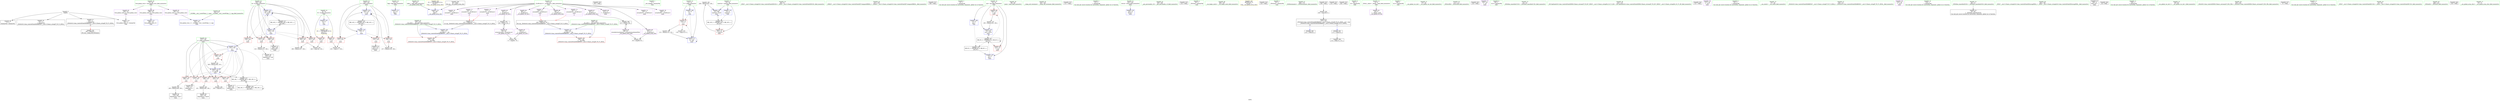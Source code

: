 digraph "SVFG" {
	label="SVFG";

	Node0x564419b08f90 [shape=record,color=grey,label="{NodeID: 0\nNullPtr}"];
	Node0x564419b08f90 -> Node0x564419b21620[style=solid];
	Node0x564419b08f90 -> Node0x564419b21720[style=solid];
	Node0x564419b08f90 -> Node0x564419b217f0[style=solid];
	Node0x564419b08f90 -> Node0x564419b25d60[style=solid];
	Node0x564419b20de0 [shape=record,color=red,label="{NodeID: 97\n159\<--105\n\<--i4\nmain\n}"];
	Node0x564419b20de0 -> Node0x564419b263e0[style=solid];
	Node0x564419b1e450 [shape=record,color=green,label="{NodeID: 14\n8\<--10\nN\<--N_field_insensitive\nGlob }"];
	Node0x564419b1e450 -> Node0x564419b23450[style=solid];
	Node0x564419b1e450 -> Node0x564419b23520[style=solid];
	Node0x564419b1e450 -> Node0x564419b205e0[style=solid];
	Node0x564419b24100 [shape=record,color=grey,label="{NodeID: 194\n152 = Binary(151, 138, )\n}"];
	Node0x564419b24100 -> Node0x564419b21c30[style=solid];
	Node0x564419b209b0 [shape=record,color=blue,label="{NodeID: 111\n21\<--22\nflag\<--\nGlob }"];
	Node0x564419b1f250 [shape=record,color=green,label="{NodeID: 28\n81\<--82\n.addr\<--.addr_field_insensitive\n__cxx_global_array_dtor\n}"];
	Node0x564419b1f250 -> Node0x564419b25e30[style=solid];
	Node0x564419b26650 [shape=record,color=blue,label="{NodeID: 125\n105\<--198\ni4\<--inc32\nmain\n}"];
	Node0x564419b26650 -> Node0x564419b23ba0[style=dashed];
	Node0x564419b26650 -> Node0x564419b23c70[style=dashed];
	Node0x564419b26650 -> Node0x564419b20d10[style=dashed];
	Node0x564419b26650 -> Node0x564419b20de0[style=dashed];
	Node0x564419b26650 -> Node0x564419b20eb0[style=dashed];
	Node0x564419b26650 -> Node0x564419b26650[style=dashed];
	Node0x564419b26650 -> Node0x564419b36660[style=dashed];
	Node0x564419b1ff30 [shape=record,color=green,label="{NodeID: 42\n230\<--231\n__rhs.addr\<--__rhs.addr_field_insensitive\n_ZStltIcSt11char_traitsIcESaIcEEbRKNSt7__cxx1112basic_stringIT_T0_T1_EESA_\n}"];
	Node0x564419b1ff30 -> Node0x564419b20510[style=solid];
	Node0x564419b1ff30 -> Node0x564419b268c0[style=solid];
	Node0x564419b21c30 [shape=record,color=black,label="{NodeID: 56\n153\<--152\nidxprom10\<--sub\nmain\n}"];
	Node0x564419b22790 [shape=record,color=purple,label="{NodeID: 70\n133\<--17\narrayidx\<--_Z1sB5cxx11\nmain\n}"];
	Node0x564419b41980 [shape=record,color=black,label="{NodeID: 250\n202 = PHI()\n}"];
	Node0x564419b23380 [shape=record,color=purple,label="{NodeID: 84\n88\<--87\narraydestroy.element\<--arraydestroy.elementPast\n__cxx_global_array_dtor\n}"];
	Node0x564419b23380 -> Node0x564419b2a590[style=solid];
	Node0x564419b23380 -> Node0x564419b24b80[style=solid];
	Node0x564419b16780 [shape=record,color=green,label="{NodeID: 1\n7\<--1\n__dso_handle\<--dummyObj\nGlob }"];
	Node0x564419b20eb0 [shape=record,color=red,label="{NodeID: 98\n197\<--105\n\<--i4\nmain\n}"];
	Node0x564419b20eb0 -> Node0x564419b24400[style=solid];
	Node0x564419b1e550 [shape=record,color=green,label="{NodeID: 15\n11\<--12\nT\<--T_field_insensitive\nGlob }"];
	Node0x564419b1e550 -> Node0x564419b235f0[style=solid];
	Node0x564419b1e550 -> Node0x564419b206b0[style=solid];
	Node0x564419b1e550 -> Node0x564419b25fd0[style=solid];
	Node0x564419b24280 [shape=record,color=grey,label="{NodeID: 195\n206 = Binary(205, 138, )\n}"];
	Node0x564419b24280 -> Node0x564419b26720[style=solid];
	Node0x564419b20ab0 [shape=record,color=blue,label="{NodeID: 112\n280\<--33\nllvm.global_ctors_0\<--\nGlob }"];
	Node0x564419b1f320 [shape=record,color=green,label="{NodeID: 29\n90\<--91\n_ZNSt7__cxx1112basic_stringIcSt11char_traitsIcESaIcEED1Ev\<--_ZNSt7__cxx1112basic_stringIcSt11char_traitsIcESaIcEED1Ev_field_insensitive\n}"];
	Node0x564419b26720 [shape=record,color=blue,label="{NodeID: 126\n15\<--206\ncaseCnt\<--inc35\nmain\n}"];
	Node0x564419b26720 -> Node0x564419b35c60[style=dashed];
	Node0x564419b20000 [shape=record,color=green,label="{NodeID: 43\n237\<--238\n_ZNKSt7__cxx1112basic_stringIcSt11char_traitsIcESaIcEE7compareERKS4_\<--_ZNKSt7__cxx1112basic_stringIcSt11char_traitsIcESaIcEE7compareERKS4__field_insensitive\n}"];
	Node0x564419b21d00 [shape=record,color=black,label="{NodeID: 57\n166\<--165\nidxprom15\<--\nmain\n}"];
	Node0x564419b22860 [shape=record,color=purple,label="{NodeID: 71\n150\<--17\narrayidx9\<--_Z1sB5cxx11\nmain\n|{<s0>10}}"];
	Node0x564419b22860:s0 -> Node0x564419b41f20[style=solid,color=red];
	Node0x564419b41a80 [shape=record,color=black,label="{NodeID: 251\n208 = PHI()\n}"];
	Node0x564419b23450 [shape=record,color=red,label="{NodeID: 85\n128\<--8\n\<--N\nmain\n}"];
	Node0x564419b23450 -> Node0x564419b2d040[style=solid];
	Node0x564419b16810 [shape=record,color=green,label="{NodeID: 2\n9\<--1\n\<--dummyObj\nCan only get source location for instruction, argument, global var or function.}"];
	Node0x564419b20f80 [shape=record,color=red,label="{NodeID: 99\n162\<--107\n\<--j\nmain\n}"];
	Node0x564419b20f80 -> Node0x564419b24880[style=solid];
	Node0x564419b1e650 [shape=record,color=green,label="{NodeID: 16\n13\<--14\nans\<--ans_field_insensitive\nGlob }"];
	Node0x564419b1e650 -> Node0x564419b236c0[style=solid];
	Node0x564419b1e650 -> Node0x564419b23790[style=solid];
	Node0x564419b1e650 -> Node0x564419b207b0[style=solid];
	Node0x564419b1e650 -> Node0x564419b26240[style=solid];
	Node0x564419b1e650 -> Node0x564419b26580[style=solid];
	Node0x564419b24400 [shape=record,color=grey,label="{NodeID: 196\n198 = Binary(197, 138, )\n}"];
	Node0x564419b24400 -> Node0x564419b26650[style=solid];
	Node0x564419b20bb0 [shape=record,color=blue,label="{NodeID: 113\n281\<--34\nllvm.global_ctors_1\<--_GLOBAL__sub_I_wereFluke_2_1.cpp\nGlob }"];
	Node0x564419b1f420 [shape=record,color=green,label="{NodeID: 30\n98\<--99\nmain\<--main_field_insensitive\n}"];
	Node0x564419b267f0 [shape=record,color=blue,label="{NodeID: 127\n228\<--226\n__lhs.addr\<--__lhs\n_ZStltIcSt11char_traitsIcESaIcEEbRKNSt7__cxx1112basic_stringIT_T0_T1_EESA_\n}"];
	Node0x564419b267f0 -> Node0x564419b21460[style=dashed];
	Node0x564419b20100 [shape=record,color=green,label="{NodeID: 44\n244\<--245\n__clang_call_terminate\<--__clang_call_terminate_field_insensitive\n}"];
	Node0x564419b21dd0 [shape=record,color=black,label="{NodeID: 58\n170\<--169\nidxprom18\<--sub17\nmain\n}"];
	Node0x564419b22930 [shape=record,color=purple,label="{NodeID: 72\n154\<--17\narrayidx11\<--_Z1sB5cxx11\nmain\n|{<s0>10}}"];
	Node0x564419b22930:s0 -> Node0x564419b42220[style=solid,color=red];
	Node0x564419b41b80 [shape=record,color=black,label="{NodeID: 252\n212 = PHI()\n}"];
	Node0x564419b23520 [shape=record,color=red,label="{NodeID: 86\n145\<--8\n\<--N\nmain\n}"];
	Node0x564419b23520 -> Node0x564419b2cec0[style=solid];
	Node0x564419b15410 [shape=record,color=green,label="{NodeID: 3\n22\<--1\n\<--dummyObj\nCan only get source location for instruction, argument, global var or function.}"];
	Node0x564419b21050 [shape=record,color=red,label="{NodeID: 100\n165\<--107\n\<--j\nmain\n}"];
	Node0x564419b21050 -> Node0x564419b21d00[style=solid];
	Node0x564419b1e750 [shape=record,color=green,label="{NodeID: 17\n15\<--16\ncaseCnt\<--caseCnt_field_insensitive\nGlob }"];
	Node0x564419b1e750 -> Node0x564419b23860[style=solid];
	Node0x564419b1e750 -> Node0x564419b208b0[style=solid];
	Node0x564419b1e750 -> Node0x564419b26720[style=solid];
	Node0x564419b24580 [shape=record,color=grey,label="{NodeID: 197\n193 = Binary(192, 138, )\n}"];
	Node0x564419b24580 -> Node0x564419b26580[style=solid];
	Node0x564419b25d60 [shape=record,color=blue, style = dotted,label="{NodeID: 114\n282\<--3\nllvm.global_ctors_2\<--dummyVal\nGlob }"];
	Node0x564419b1f520 [shape=record,color=green,label="{NodeID: 31\n101\<--102\nretval\<--retval_field_insensitive\nmain\n}"];
	Node0x564419b1f520 -> Node0x564419b25f00[style=solid];
	Node0x564419b268c0 [shape=record,color=blue,label="{NodeID: 128\n230\<--227\n__rhs.addr\<--__rhs\n_ZStltIcSt11char_traitsIcESaIcEEbRKNSt7__cxx1112basic_stringIT_T0_T1_EESA_\n}"];
	Node0x564419b268c0 -> Node0x564419b20510[style=dashed];
	Node0x564419b20200 [shape=record,color=green,label="{NodeID: 45\n259\<--260\n__gxx_personality_v0\<--__gxx_personality_v0_field_insensitive\n}"];
	Node0x564419b21ea0 [shape=record,color=black,label="{NodeID: 59\n178\<--177\nidxprom22\<--\nmain\n}"];
	Node0x564419b22a00 [shape=record,color=purple,label="{NodeID: 73\n167\<--17\narrayidx16\<--_Z1sB5cxx11\nmain\n|{<s0>11}}"];
	Node0x564419b22a00:s0 -> Node0x564419b41f20[style=solid,color=red];
	Node0x564419b41c80 [shape=record,color=black,label="{NodeID: 253\n214 = PHI()\n}"];
	Node0x564419b235f0 [shape=record,color=red,label="{NodeID: 87\n114\<--11\n\<--T\nmain\n}"];
	Node0x564419b235f0 -> Node0x564419b2ab30[style=solid];
	Node0x564419b235f0 -> Node0x564419b2cd80[style=solid];
	Node0x564419b154a0 [shape=record,color=green,label="{NodeID: 4\n24\<--1\n_ZSt3cin\<--dummyObj\nGlob }"];
	Node0x564419b21120 [shape=record,color=red,label="{NodeID: 101\n168\<--107\n\<--j\nmain\n}"];
	Node0x564419b21120 -> Node0x564419b23e00[style=solid];
	Node0x564419b1e850 [shape=record,color=green,label="{NodeID: 18\n17\<--20\n_Z1sB5cxx11\<--_Z1sB5cxx11_field_insensitive\nGlob }"];
	Node0x564419b1e850 -> Node0x564419b221e0[style=solid];
	Node0x564419b1e850 -> Node0x564419b222b0[style=solid];
	Node0x564419b1e850 -> Node0x564419b22380[style=solid];
	Node0x564419b1e850 -> Node0x564419b22450[style=solid];
	Node0x564419b1e850 -> Node0x564419b22520[style=solid];
	Node0x564419b1e850 -> Node0x564419b225f0[style=solid];
	Node0x564419b1e850 -> Node0x564419b226c0[style=solid];
	Node0x564419b1e850 -> Node0x564419b22790[style=solid];
	Node0x564419b1e850 -> Node0x564419b22860[style=solid];
	Node0x564419b1e850 -> Node0x564419b22930[style=solid];
	Node0x564419b1e850 -> Node0x564419b22a00[style=solid];
	Node0x564419b1e850 -> Node0x564419b22ad0[style=solid];
	Node0x564419b1e850 -> Node0x564419b22ba0[style=solid];
	Node0x564419b1e850 -> Node0x564419b22c70[style=solid];
	Node0x564419b24700 [shape=record,color=grey,label="{NodeID: 198\n137 = Binary(136, 138, )\n}"];
	Node0x564419b24700 -> Node0x564419b26170[style=solid];
	Node0x564419b25e30 [shape=record,color=blue,label="{NodeID: 115\n81\<--80\n.addr\<--\n__cxx_global_array_dtor\n}"];
	Node0x564419b1f5f0 [shape=record,color=green,label="{NodeID: 32\n103\<--104\ni\<--i_field_insensitive\nmain\n}"];
	Node0x564419b1f5f0 -> Node0x564419b23930[style=solid];
	Node0x564419b1f5f0 -> Node0x564419b23a00[style=solid];
	Node0x564419b1f5f0 -> Node0x564419b23ad0[style=solid];
	Node0x564419b1f5f0 -> Node0x564419b260a0[style=solid];
	Node0x564419b1f5f0 -> Node0x564419b26170[style=solid];
	Node0x564419b34d60 [shape=record,color=black,label="{NodeID: 212\nMR_18V_7 = PHI(MR_18V_5, MR_18V_3, )\npts\{108 \}\n}"];
	Node0x564419b34d60 -> Node0x564419b263e0[style=dashed];
	Node0x564419b34d60 -> Node0x564419b34d60[style=dashed];
	Node0x564419b34d60 -> Node0x564419b36b60[style=dashed];
	Node0x564419b20300 [shape=record,color=green,label="{NodeID: 46\n266\<--267\n__cxa_begin_catch\<--__cxa_begin_catch_field_insensitive\n}"];
	Node0x564419b21f70 [shape=record,color=black,label="{NodeID: 60\n182\<--181\nidxprom25\<--sub24\nmain\n}"];
	Node0x564419b39670 [shape=record,color=yellow,style=double,label="{NodeID: 240\nRETMU(2V_2)\npts\{82 \}\nFun[__cxx_global_array_dtor]}"];
	Node0x564419b22ad0 [shape=record,color=purple,label="{NodeID: 74\n171\<--17\narrayidx19\<--_Z1sB5cxx11\nmain\n|{<s0>11}}"];
	Node0x564419b22ad0:s0 -> Node0x564419b42220[style=solid,color=red];
	Node0x564419b41d80 [shape=record,color=black,label="{NodeID: 254\n216 = PHI()\n}"];
	Node0x564419b236c0 [shape=record,color=red,label="{NodeID: 88\n192\<--13\n\<--ans\nmain\n}"];
	Node0x564419b236c0 -> Node0x564419b24580[style=solid];
	Node0x564419b15710 [shape=record,color=green,label="{NodeID: 5\n25\<--1\n_ZSt4cout\<--dummyObj\nGlob }"];
	Node0x564419b211f0 [shape=record,color=red,label="{NodeID: 102\n177\<--107\n\<--j\nmain\n}"];
	Node0x564419b211f0 -> Node0x564419b21ea0[style=solid];
	Node0x564419b1e950 [shape=record,color=green,label="{NodeID: 19\n21\<--23\nflag\<--flag_field_insensitive\nGlob }"];
	Node0x564419b1e950 -> Node0x564419b209b0[style=solid];
	Node0x564419b24880 [shape=record,color=grey,label="{NodeID: 199\n163 = cmp(162, 9, )\n}"];
	Node0x564419b25f00 [shape=record,color=blue,label="{NodeID: 116\n101\<--9\nretval\<--\nmain\n}"];
	Node0x564419b1f6c0 [shape=record,color=green,label="{NodeID: 33\n105\<--106\ni4\<--i4_field_insensitive\nmain\n}"];
	Node0x564419b1f6c0 -> Node0x564419b23ba0[style=solid];
	Node0x564419b1f6c0 -> Node0x564419b23c70[style=solid];
	Node0x564419b1f6c0 -> Node0x564419b20d10[style=solid];
	Node0x564419b1f6c0 -> Node0x564419b20de0[style=solid];
	Node0x564419b1f6c0 -> Node0x564419b20eb0[style=solid];
	Node0x564419b1f6c0 -> Node0x564419b26310[style=solid];
	Node0x564419b1f6c0 -> Node0x564419b26650[style=solid];
	Node0x564419b20400 [shape=record,color=green,label="{NodeID: 47\n269\<--270\n_ZSt9terminatev\<--_ZSt9terminatev_field_insensitive\n}"];
	Node0x564419b22040 [shape=record,color=black,label="{NodeID: 61\n225\<--239\n_ZStltIcSt11char_traitsIcESaIcEEbRKNSt7__cxx1112basic_stringIT_T0_T1_EESA__ret\<--cmp\n_ZStltIcSt11char_traitsIcESaIcEEbRKNSt7__cxx1112basic_stringIT_T0_T1_EESA_\n|{<s0>10|<s1>11}}"];
	Node0x564419b22040:s0 -> Node0x564419b3f7d0[style=solid,color=blue];
	Node0x564419b22040:s1 -> Node0x564419b3f370[style=solid,color=blue];
	Node0x564419b40960 [shape=record,color=black,label="{NodeID: 241\n110 = PHI()\n}"];
	Node0x564419b22ba0 [shape=record,color=purple,label="{NodeID: 75\n179\<--17\narrayidx23\<--_Z1sB5cxx11\nmain\n}"];
	Node0x564419b41e50 [shape=record,color=black,label="{NodeID: 255\n265 = PHI()\n}"];
	Node0x564419b23790 [shape=record,color=red,label="{NodeID: 89\n213\<--13\n\<--ans\nmain\n}"];
	Node0x564419b157a0 [shape=record,color=green,label="{NodeID: 6\n26\<--1\n.str\<--dummyObj\nGlob }"];
	Node0x564419b212c0 [shape=record,color=red,label="{NodeID: 103\n180\<--107\n\<--j\nmain\n}"];
	Node0x564419b212c0 -> Node0x564419b23f80[style=solid];
	Node0x564419b1ea50 [shape=record,color=green,label="{NodeID: 20\n32\<--36\nllvm.global_ctors\<--llvm.global_ctors_field_insensitive\nGlob }"];
	Node0x564419b1ea50 -> Node0x564419b22fb0[style=solid];
	Node0x564419b1ea50 -> Node0x564419b230b0[style=solid];
	Node0x564419b1ea50 -> Node0x564419b231b0[style=solid];
	Node0x564419b24a00 [shape=record,color=grey,label="{NodeID: 200\n71 = cmp(65, 70, )\n}"];
	Node0x564419b25fd0 [shape=record,color=blue,label="{NodeID: 117\n11\<--115\nT\<--dec\nmain\n}"];
	Node0x564419b25fd0 -> Node0x564419b235f0[style=dashed];
	Node0x564419b25fd0 -> Node0x564419b25fd0[style=dashed];
	Node0x564419b1f790 [shape=record,color=green,label="{NodeID: 34\n107\<--108\nj\<--j_field_insensitive\nmain\n}"];
	Node0x564419b1f790 -> Node0x564419b20f80[style=solid];
	Node0x564419b1f790 -> Node0x564419b21050[style=solid];
	Node0x564419b1f790 -> Node0x564419b21120[style=solid];
	Node0x564419b1f790 -> Node0x564419b211f0[style=solid];
	Node0x564419b1f790 -> Node0x564419b212c0[style=solid];
	Node0x564419b1f790 -> Node0x564419b21390[style=solid];
	Node0x564419b1f790 -> Node0x564419b263e0[style=solid];
	Node0x564419b1f790 -> Node0x564419b264b0[style=solid];
	Node0x564419b35760 [shape=record,color=black,label="{NodeID: 214\nMR_8V_2 = PHI(MR_8V_4, MR_8V_1, )\npts\{14 \}\n}"];
	Node0x564419b35760 -> Node0x564419b26240[style=dashed];
	Node0x564419b21520 [shape=record,color=green,label="{NodeID: 48\n34\<--275\n_GLOBAL__sub_I_wereFluke_2_1.cpp\<--_GLOBAL__sub_I_wereFluke_2_1.cpp_field_insensitive\n}"];
	Node0x564419b21520 -> Node0x564419b20bb0[style=solid];
	Node0x564419b22110 [shape=record,color=purple,label="{NodeID: 62\n43\<--4\n\<--_ZStL8__ioinit\n__cxx_global_var_init\n}"];
	Node0x564419b40890 [shape=record,color=black,label="{NodeID: 242\n236 = PHI()\n}"];
	Node0x564419b40890 -> Node0x564419b2d1c0[style=solid];
	Node0x564419b22c70 [shape=record,color=purple,label="{NodeID: 76\n183\<--17\narrayidx26\<--_Z1sB5cxx11\nmain\n}"];
	Node0x564419b41f20 [shape=record,color=black,label="{NodeID: 256\n226 = PHI(150, 167, )\n0th arg _ZStltIcSt11char_traitsIcESaIcEEbRKNSt7__cxx1112basic_stringIT_T0_T1_EESA_ }"];
	Node0x564419b41f20 -> Node0x564419b267f0[style=solid];
	Node0x564419b23860 [shape=record,color=red,label="{NodeID: 90\n205\<--15\n\<--caseCnt\nmain\n}"];
	Node0x564419b23860 -> Node0x564419b24280[style=solid];
	Node0x564419b15830 [shape=record,color=green,label="{NodeID: 7\n28\<--1\n.str.2\<--dummyObj\nGlob }"];
	Node0x564419b29a50 [shape=record,color=black,label="{NodeID: 187\n64 = PHI(62, 65, )\n}"];
	Node0x564419b29a50 -> Node0x564419b232b0[style=solid];
	Node0x564419b21390 [shape=record,color=red,label="{NodeID: 104\n188\<--107\n\<--j\nmain\n}"];
	Node0x564419b21390 -> Node0x564419b2acb0[style=solid];
	Node0x564419b1eb50 [shape=record,color=green,label="{NodeID: 21\n37\<--38\n__cxx_global_var_init\<--__cxx_global_var_init_field_insensitive\n}"];
	Node0x564419b24b80 [shape=record,color=grey,label="{NodeID: 201\n93 = cmp(88, 92, )\n}"];
	Node0x564419b260a0 [shape=record,color=blue,label="{NodeID: 118\n103\<--9\ni\<--\nmain\n}"];
	Node0x564419b260a0 -> Node0x564419b23930[style=dashed];
	Node0x564419b260a0 -> Node0x564419b23a00[style=dashed];
	Node0x564419b260a0 -> Node0x564419b23ad0[style=dashed];
	Node0x564419b260a0 -> Node0x564419b26170[style=dashed];
	Node0x564419b260a0 -> Node0x564419b36160[style=dashed];
	Node0x564419b1f860 [shape=record,color=green,label="{NodeID: 35\n111\<--112\n_ZNSirsERi\<--_ZNSirsERi_field_insensitive\n}"];
	Node0x564419b35c60 [shape=record,color=black,label="{NodeID: 215\nMR_10V_2 = PHI(MR_10V_3, MR_10V_1, )\npts\{16 \}\n}"];
	Node0x564419b35c60 -> Node0x564419b23860[style=dashed];
	Node0x564419b35c60 -> Node0x564419b26720[style=dashed];
	Node0x564419b21620 [shape=record,color=black,label="{NodeID: 49\n2\<--3\ndummyVal\<--dummyVal\n}"];
	Node0x564419b38230 [shape=record,color=yellow,style=double,label="{NodeID: 229\n2V_1 = ENCHI(MR_2V_0)\npts\{82 \}\nFun[__cxx_global_array_dtor]}"];
	Node0x564419b38230 -> Node0x564419b25e30[style=dashed];
	Node0x564419b221e0 [shape=record,color=purple,label="{NodeID: 63\n62\<--17\n\<--_Z1sB5cxx11\n__cxx_global_var_init.1\n}"];
	Node0x564419b221e0 -> Node0x564419b29a50[style=solid];
	Node0x564419b3f1d0 [shape=record,color=black,label="{NodeID: 243\n120 = PHI()\n}"];
	Node0x564419b22d40 [shape=record,color=purple,label="{NodeID: 77\n201\<--26\n\<--.str\nmain\n}"];
	Node0x564419b42220 [shape=record,color=black,label="{NodeID: 257\n227 = PHI(154, 171, )\n1st arg _ZStltIcSt11char_traitsIcESaIcEEbRKNSt7__cxx1112basic_stringIT_T0_T1_EESA_ }"];
	Node0x564419b42220 -> Node0x564419b268c0[style=solid];
	Node0x564419b23930 [shape=record,color=red,label="{NodeID: 91\n127\<--103\n\<--i\nmain\n}"];
	Node0x564419b23930 -> Node0x564419b2d040[style=solid];
	Node0x564419b1e0f0 [shape=record,color=green,label="{NodeID: 8\n30\<--1\n.str.3\<--dummyObj\nGlob }"];
	Node0x564419b29ff0 [shape=record,color=black,label="{NodeID: 188\n174 = PHI(175, 172, )\n}"];
	Node0x564419b21460 [shape=record,color=red,label="{NodeID: 105\n234\<--228\n\<--__lhs.addr\n_ZStltIcSt11char_traitsIcESaIcEEbRKNSt7__cxx1112basic_stringIT_T0_T1_EESA_\n}"];
	Node0x564419b1ec50 [shape=record,color=green,label="{NodeID: 22\n41\<--42\n_ZNSt8ios_base4InitC1Ev\<--_ZNSt8ios_base4InitC1Ev_field_insensitive\n}"];
	Node0x564419b2cd80 [shape=record,color=grey,label="{NodeID: 202\n118 = cmp(114, 9, )\n}"];
	Node0x564419b26170 [shape=record,color=blue,label="{NodeID: 119\n103\<--137\ni\<--inc\nmain\n}"];
	Node0x564419b26170 -> Node0x564419b23930[style=dashed];
	Node0x564419b26170 -> Node0x564419b23a00[style=dashed];
	Node0x564419b26170 -> Node0x564419b23ad0[style=dashed];
	Node0x564419b26170 -> Node0x564419b26170[style=dashed];
	Node0x564419b26170 -> Node0x564419b36160[style=dashed];
	Node0x564419b1f960 [shape=record,color=green,label="{NodeID: 36\n123\<--124\n_ZSt7getlineIcSt11char_traitsIcESaIcEERSt13basic_istreamIT_T0_ES7_RNSt7__cxx1112basic_stringIS4_S5_T1_EE\<--_ZSt7getlineIcSt11char_traitsIcESaIcEERSt13basic_istreamIT_T0_ES7_RNSt7__cxx1112basic_stringIS4_S5_T1_EE_field_insensitive\n}"];
	Node0x564419b36160 [shape=record,color=black,label="{NodeID: 216\nMR_14V_2 = PHI(MR_14V_4, MR_14V_1, )\npts\{104 \}\n}"];
	Node0x564419b36160 -> Node0x564419b260a0[style=dashed];
	Node0x564419b21720 [shape=record,color=black,label="{NodeID: 50\n241\<--3\n\<--dummyVal\n_ZStltIcSt11char_traitsIcESaIcEEbRKNSt7__cxx1112basic_stringIT_T0_T1_EESA_\n}"];
	Node0x564419b222b0 [shape=record,color=purple,label="{NodeID: 64\n69\<--17\n\<--_Z1sB5cxx11\n__cxx_global_var_init.1\n}"];
	Node0x564419b3f2a0 [shape=record,color=black,label="{NodeID: 244\n122 = PHI()\n}"];
	Node0x564419b22e10 [shape=record,color=purple,label="{NodeID: 78\n211\<--28\n\<--.str.2\nmain\n}"];
	Node0x564419b423a0 [shape=record,color=black,label="{NodeID: 258\n80 = PHI()\n0th arg __cxx_global_array_dtor }"];
	Node0x564419b423a0 -> Node0x564419b25e30[style=solid];
	Node0x564419b23a00 [shape=record,color=red,label="{NodeID: 92\n131\<--103\n\<--i\nmain\n}"];
	Node0x564419b23a00 -> Node0x564419b21a90[style=solid];
	Node0x564419b1e180 [shape=record,color=green,label="{NodeID: 9\n33\<--1\n\<--dummyObj\nCan only get source location for instruction, argument, global var or function.}"];
	Node0x564419b2a590 [shape=record,color=black,label="{NodeID: 189\n87 = PHI(85, 88, )\n}"];
	Node0x564419b2a590 -> Node0x564419b23380[style=solid];
	Node0x564419b20510 [shape=record,color=red,label="{NodeID: 106\n235\<--230\n\<--__rhs.addr\n_ZStltIcSt11char_traitsIcESaIcEEbRKNSt7__cxx1112basic_stringIT_T0_T1_EESA_\n}"];
	Node0x564419b1ed50 [shape=record,color=green,label="{NodeID: 23\n47\<--48\n__cxa_atexit\<--__cxa_atexit_field_insensitive\n}"];
	Node0x564419b2cec0 [shape=record,color=grey,label="{NodeID: 203\n146 = cmp(144, 145, )\n}"];
	Node0x564419b26240 [shape=record,color=blue,label="{NodeID: 120\n13\<--9\nans\<--\nmain\n}"];
	Node0x564419b26240 -> Node0x564419b33460[style=dashed];
	Node0x564419b1fa60 [shape=record,color=green,label="{NodeID: 37\n156\<--157\n_ZStltIcSt11char_traitsIcESaIcEEbRKNSt7__cxx1112basic_stringIT_T0_T1_EESA_\<--_ZStltIcSt11char_traitsIcESaIcEEbRKNSt7__cxx1112basic_stringIT_T0_T1_EESA__field_insensitive\n}"];
	Node0x564419b36660 [shape=record,color=black,label="{NodeID: 217\nMR_16V_2 = PHI(MR_16V_4, MR_16V_1, )\npts\{106 \}\n}"];
	Node0x564419b36660 -> Node0x564419b26310[style=dashed];
	Node0x564419b217f0 [shape=record,color=black,label="{NodeID: 51\n242\<--3\n\<--dummyVal\n_ZStltIcSt11char_traitsIcESaIcEEbRKNSt7__cxx1112basic_stringIT_T0_T1_EESA_\n|{<s0>19}}"];
	Node0x564419b217f0:s0 -> Node0x564419b42470[style=solid,color=red];
	Node0x564419b22380 [shape=record,color=purple,label="{NodeID: 65\n70\<--17\n\<--_Z1sB5cxx11\n__cxx_global_var_init.1\n}"];
	Node0x564419b22380 -> Node0x564419b24a00[style=solid];
	Node0x564419b3f370 [shape=record,color=black,label="{NodeID: 245\n172 = PHI(225, )\n}"];
	Node0x564419b3f370 -> Node0x564419b29ff0[style=solid];
	Node0x564419b22ee0 [shape=record,color=purple,label="{NodeID: 79\n215\<--30\n\<--.str.3\nmain\n}"];
	Node0x564419b42470 [shape=record,color=black,label="{NodeID: 259\n264 = PHI(242, )\n0th arg __clang_call_terminate }"];
	Node0x564419b23ad0 [shape=record,color=red,label="{NodeID: 93\n136\<--103\n\<--i\nmain\n}"];
	Node0x564419b23ad0 -> Node0x564419b24700[style=solid];
	Node0x564419b1e210 [shape=record,color=green,label="{NodeID: 10\n116\<--1\n\<--dummyObj\nCan only get source location for instruction, argument, global var or function.}"];
	Node0x564419b2ab30 [shape=record,color=grey,label="{NodeID: 190\n115 = Binary(114, 116, )\n}"];
	Node0x564419b2ab30 -> Node0x564419b25fd0[style=solid];
	Node0x564419b205e0 [shape=record,color=blue,label="{NodeID: 107\n8\<--9\nN\<--\nGlob }"];
	Node0x564419b205e0 -> Node0x56441995a920[style=dashed];
	Node0x564419b1ee50 [shape=record,color=green,label="{NodeID: 24\n46\<--52\n_ZNSt8ios_base4InitD1Ev\<--_ZNSt8ios_base4InitD1Ev_field_insensitive\n}"];
	Node0x564419b1ee50 -> Node0x564419b21990[style=solid];
	Node0x564419b2d040 [shape=record,color=grey,label="{NodeID: 204\n129 = cmp(127, 128, )\n}"];
	Node0x564419b26310 [shape=record,color=blue,label="{NodeID: 121\n105\<--138\ni4\<--\nmain\n}"];
	Node0x564419b26310 -> Node0x564419b23ba0[style=dashed];
	Node0x564419b26310 -> Node0x564419b23c70[style=dashed];
	Node0x564419b26310 -> Node0x564419b20d10[style=dashed];
	Node0x564419b26310 -> Node0x564419b20de0[style=dashed];
	Node0x564419b26310 -> Node0x564419b20eb0[style=dashed];
	Node0x564419b26310 -> Node0x564419b26650[style=dashed];
	Node0x564419b26310 -> Node0x564419b36660[style=dashed];
	Node0x564419b1fb60 [shape=record,color=green,label="{NodeID: 38\n185\<--186\n_ZNSt7__cxx1112basic_stringIcSt11char_traitsIcESaIcEE4swapERS4_\<--_ZNSt7__cxx1112basic_stringIcSt11char_traitsIcESaIcEE4swapERS4__field_insensitive\n}"];
	Node0x564419b36b60 [shape=record,color=black,label="{NodeID: 218\nMR_18V_2 = PHI(MR_18V_3, MR_18V_1, )\npts\{108 \}\n}"];
	Node0x564419b36b60 -> Node0x564419b263e0[style=dashed];
	Node0x564419b36b60 -> Node0x564419b34d60[style=dashed];
	Node0x564419b36b60 -> Node0x564419b36b60[style=dashed];
	Node0x564419b218c0 [shape=record,color=black,label="{NodeID: 52\n100\<--9\nmain_ret\<--\nmain\n}"];
	Node0x564419b22450 [shape=record,color=purple,label="{NodeID: 66\n84\<--17\n\<--_Z1sB5cxx11\n__cxx_global_array_dtor\n}"];
	Node0x564419b3f560 [shape=record,color=black,label="{NodeID: 246\n44 = PHI()\n}"];
	Node0x564419b22fb0 [shape=record,color=purple,label="{NodeID: 80\n280\<--32\nllvm.global_ctors_0\<--llvm.global_ctors\nGlob }"];
	Node0x564419b22fb0 -> Node0x564419b20ab0[style=solid];
	Node0x564419b23ba0 [shape=record,color=red,label="{NodeID: 94\n144\<--105\n\<--i4\nmain\n}"];
	Node0x564419b23ba0 -> Node0x564419b2cec0[style=solid];
	Node0x564419b1e2a0 [shape=record,color=green,label="{NodeID: 11\n138\<--1\n\<--dummyObj\nCan only get source location for instruction, argument, global var or function.}"];
	Node0x564419b2acb0 [shape=record,color=grey,label="{NodeID: 191\n189 = Binary(188, 116, )\n}"];
	Node0x564419b2acb0 -> Node0x564419b264b0[style=solid];
	Node0x564419b206b0 [shape=record,color=blue,label="{NodeID: 108\n11\<--9\nT\<--\nGlob }"];
	Node0x564419b206b0 -> Node0x564419b235f0[style=dashed];
	Node0x564419b206b0 -> Node0x564419b25fd0[style=dashed];
	Node0x564419b1ef50 [shape=record,color=green,label="{NodeID: 25\n59\<--60\n__cxx_global_var_init.1\<--__cxx_global_var_init.1_field_insensitive\n}"];
	Node0x564419b2d1c0 [shape=record,color=grey,label="{NodeID: 205\n239 = cmp(236, 9, )\n}"];
	Node0x564419b2d1c0 -> Node0x564419b22040[style=solid];
	Node0x564419b263e0 [shape=record,color=blue,label="{NodeID: 122\n107\<--159\nj\<--\nmain\n}"];
	Node0x564419b263e0 -> Node0x564419b20f80[style=dashed];
	Node0x564419b263e0 -> Node0x564419b21050[style=dashed];
	Node0x564419b263e0 -> Node0x564419b21120[style=dashed];
	Node0x564419b263e0 -> Node0x564419b211f0[style=dashed];
	Node0x564419b263e0 -> Node0x564419b212c0[style=dashed];
	Node0x564419b263e0 -> Node0x564419b21390[style=dashed];
	Node0x564419b263e0 -> Node0x564419b264b0[style=dashed];
	Node0x564419b263e0 -> Node0x564419b34d60[style=dashed];
	Node0x564419b1fc60 [shape=record,color=green,label="{NodeID: 39\n203\<--204\n_ZStlsISt11char_traitsIcEERSt13basic_ostreamIcT_ES5_PKc\<--_ZStlsISt11char_traitsIcEERSt13basic_ostreamIcT_ES5_PKc_field_insensitive\n}"];
	Node0x56441995a920 [shape=record,color=yellow,style=double,label="{NodeID: 219\n4V_1 = ENCHI(MR_4V_0)\npts\{10 \}\nFun[main]}"];
	Node0x56441995a920 -> Node0x564419b23450[style=dashed];
	Node0x56441995a920 -> Node0x564419b23520[style=dashed];
	Node0x564419b21990 [shape=record,color=black,label="{NodeID: 53\n45\<--46\n\<--_ZNSt8ios_base4InitD1Ev\nCan only get source location for instruction, argument, global var or function.}"];
	Node0x564419b22520 [shape=record,color=purple,label="{NodeID: 67\n85\<--17\n\<--_Z1sB5cxx11\n__cxx_global_array_dtor\n}"];
	Node0x564419b22520 -> Node0x564419b2a590[style=solid];
	Node0x564419b3f630 [shape=record,color=black,label="{NodeID: 247\n73 = PHI()\n}"];
	Node0x564419b230b0 [shape=record,color=purple,label="{NodeID: 81\n281\<--32\nllvm.global_ctors_1\<--llvm.global_ctors\nGlob }"];
	Node0x564419b230b0 -> Node0x564419b20bb0[style=solid];
	Node0x564419b23c70 [shape=record,color=red,label="{NodeID: 95\n148\<--105\n\<--i4\nmain\n}"];
	Node0x564419b23c70 -> Node0x564419b21b60[style=solid];
	Node0x564419b1e330 [shape=record,color=green,label="{NodeID: 12\n175\<--1\n\<--dummyObj\nCan only get source location for instruction, argument, global var or function.}"];
	Node0x564419b23e00 [shape=record,color=grey,label="{NodeID: 192\n169 = Binary(168, 138, )\n}"];
	Node0x564419b23e00 -> Node0x564419b21dd0[style=solid];
	Node0x564419b207b0 [shape=record,color=blue,label="{NodeID: 109\n13\<--9\nans\<--\nGlob }"];
	Node0x564419b207b0 -> Node0x564419b35760[style=dashed];
	Node0x564419b1f050 [shape=record,color=green,label="{NodeID: 26\n67\<--68\n_ZNSt7__cxx1112basic_stringIcSt11char_traitsIcESaIcEEC1Ev\<--_ZNSt7__cxx1112basic_stringIcSt11char_traitsIcESaIcEEC1Ev_field_insensitive\n}"];
	Node0x564419b264b0 [shape=record,color=blue,label="{NodeID: 123\n107\<--189\nj\<--dec28\nmain\n}"];
	Node0x564419b264b0 -> Node0x564419b20f80[style=dashed];
	Node0x564419b264b0 -> Node0x564419b21050[style=dashed];
	Node0x564419b264b0 -> Node0x564419b21120[style=dashed];
	Node0x564419b264b0 -> Node0x564419b211f0[style=dashed];
	Node0x564419b264b0 -> Node0x564419b212c0[style=dashed];
	Node0x564419b264b0 -> Node0x564419b21390[style=dashed];
	Node0x564419b264b0 -> Node0x564419b264b0[style=dashed];
	Node0x564419b264b0 -> Node0x564419b34d60[style=dashed];
	Node0x564419b1fd60 [shape=record,color=green,label="{NodeID: 40\n209\<--210\n_ZNSolsEi\<--_ZNSolsEi_field_insensitive\n}"];
	Node0x564419b21a90 [shape=record,color=black,label="{NodeID: 54\n132\<--131\nidxprom\<--\nmain\n}"];
	Node0x564419b225f0 [shape=record,color=purple,label="{NodeID: 68\n92\<--17\n\<--_Z1sB5cxx11\n__cxx_global_array_dtor\n}"];
	Node0x564419b225f0 -> Node0x564419b24b80[style=solid];
	Node0x564419b3f700 [shape=record,color=black,label="{NodeID: 248\n134 = PHI()\n}"];
	Node0x564419b231b0 [shape=record,color=purple,label="{NodeID: 82\n282\<--32\nllvm.global_ctors_2\<--llvm.global_ctors\nGlob }"];
	Node0x564419b231b0 -> Node0x564419b25d60[style=solid];
	Node0x564419b20d10 [shape=record,color=red,label="{NodeID: 96\n151\<--105\n\<--i4\nmain\n}"];
	Node0x564419b20d10 -> Node0x564419b24100[style=solid];
	Node0x564419b1e3c0 [shape=record,color=green,label="{NodeID: 13\n4\<--6\n_ZStL8__ioinit\<--_ZStL8__ioinit_field_insensitive\nGlob }"];
	Node0x564419b1e3c0 -> Node0x564419b22110[style=solid];
	Node0x564419b23f80 [shape=record,color=grey,label="{NodeID: 193\n181 = Binary(180, 138, )\n}"];
	Node0x564419b23f80 -> Node0x564419b21f70[style=solid];
	Node0x564419b208b0 [shape=record,color=blue,label="{NodeID: 110\n15\<--9\ncaseCnt\<--\nGlob }"];
	Node0x564419b208b0 -> Node0x564419b35c60[style=dashed];
	Node0x564419b1f150 [shape=record,color=green,label="{NodeID: 27\n74\<--75\n__cxx_global_array_dtor\<--__cxx_global_array_dtor_field_insensitive\n}"];
	Node0x564419b33460 [shape=record,color=black,label="{NodeID: 207\nMR_8V_4 = PHI(MR_8V_6, MR_8V_3, )\npts\{14 \}\n}"];
	Node0x564419b33460 -> Node0x564419b236c0[style=dashed];
	Node0x564419b33460 -> Node0x564419b23790[style=dashed];
	Node0x564419b33460 -> Node0x564419b26580[style=dashed];
	Node0x564419b33460 -> Node0x564419b33460[style=dashed];
	Node0x564419b33460 -> Node0x564419b35760[style=dashed];
	Node0x564419b26580 [shape=record,color=blue,label="{NodeID: 124\n13\<--193\nans\<--inc30\nmain\n}"];
	Node0x564419b26580 -> Node0x564419b33460[style=dashed];
	Node0x564419b1fe60 [shape=record,color=green,label="{NodeID: 41\n228\<--229\n__lhs.addr\<--__lhs.addr_field_insensitive\n_ZStltIcSt11char_traitsIcESaIcEEbRKNSt7__cxx1112basic_stringIT_T0_T1_EESA_\n}"];
	Node0x564419b1fe60 -> Node0x564419b21460[style=solid];
	Node0x564419b1fe60 -> Node0x564419b267f0[style=solid];
	Node0x564419b21b60 [shape=record,color=black,label="{NodeID: 55\n149\<--148\nidxprom8\<--\nmain\n}"];
	Node0x564419b226c0 [shape=record,color=purple,label="{NodeID: 69\n121\<--17\n\<--_Z1sB5cxx11\nmain\n}"];
	Node0x564419b3f7d0 [shape=record,color=black,label="{NodeID: 249\n155 = PHI(225, )\n}"];
	Node0x564419b232b0 [shape=record,color=purple,label="{NodeID: 83\n65\<--64\narrayctor.next\<--arrayctor.cur\n__cxx_global_var_init.1\n}"];
	Node0x564419b232b0 -> Node0x564419b29a50[style=solid];
	Node0x564419b232b0 -> Node0x564419b24a00[style=solid];
}
